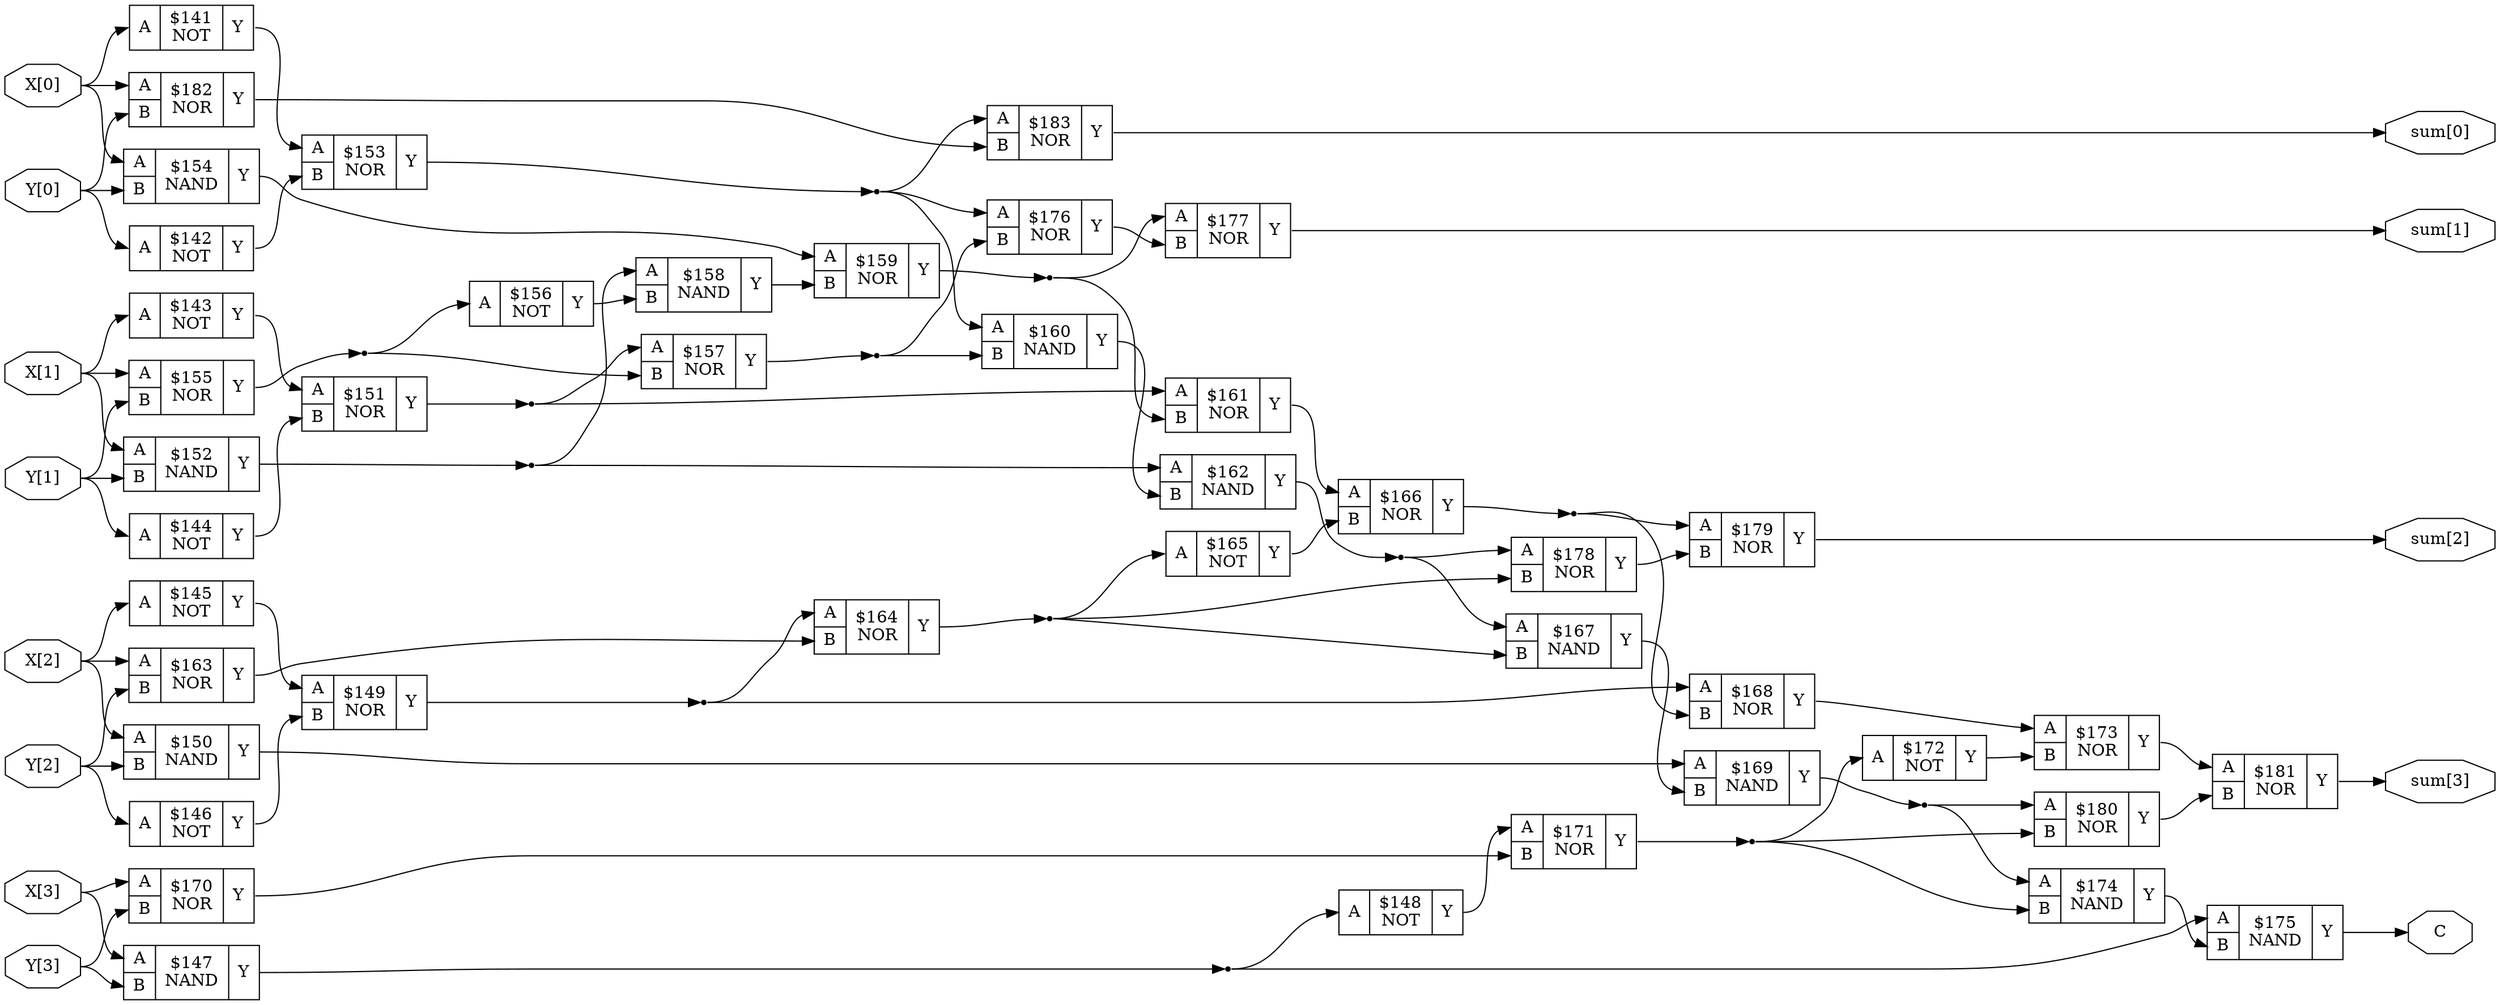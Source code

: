 digraph "add_4" {
rankdir="LR";
remincross=true;
n39 [ shape=octagon, label="C", color="black", fontcolor="black" ];
n40 [ shape=octagon, label="X[0]", color="black", fontcolor="black" ];
n41 [ shape=octagon, label="X[1]", color="black", fontcolor="black" ];
n42 [ shape=octagon, label="X[2]", color="black", fontcolor="black" ];
n43 [ shape=octagon, label="X[3]", color="black", fontcolor="black" ];
n44 [ shape=octagon, label="Y[0]", color="black", fontcolor="black" ];
n45 [ shape=octagon, label="Y[1]", color="black", fontcolor="black" ];
n46 [ shape=octagon, label="Y[2]", color="black", fontcolor="black" ];
n47 [ shape=octagon, label="Y[3]", color="black", fontcolor="black" ];
n48 [ shape=octagon, label="sum[0]", color="black", fontcolor="black" ];
n49 [ shape=octagon, label="sum[1]", color="black", fontcolor="black" ];
n50 [ shape=octagon, label="sum[2]", color="black", fontcolor="black" ];
n51 [ shape=octagon, label="sum[3]", color="black", fontcolor="black" ];
{ rank="source"; n40; n41; n42; n43; n44; n45; n46; n47;}
{ rank="sink"; n39; n48; n49; n50; n51;}
c54 [ shape=record, label="{{<p52> A}|$141\nNOT|{<p53> Y}}" ];
c55 [ shape=record, label="{{<p52> A}|$142\nNOT|{<p53> Y}}" ];
c56 [ shape=record, label="{{<p52> A}|$143\nNOT|{<p53> Y}}" ];
c57 [ shape=record, label="{{<p52> A}|$144\nNOT|{<p53> Y}}" ];
c58 [ shape=record, label="{{<p52> A}|$145\nNOT|{<p53> Y}}" ];
c59 [ shape=record, label="{{<p52> A}|$146\nNOT|{<p53> Y}}" ];
c61 [ shape=record, label="{{<p52> A|<p60> B}|$147\nNAND|{<p53> Y}}" ];
c62 [ shape=record, label="{{<p52> A}|$148\nNOT|{<p53> Y}}" ];
c63 [ shape=record, label="{{<p52> A|<p60> B}|$149\nNOR|{<p53> Y}}" ];
c64 [ shape=record, label="{{<p52> A|<p60> B}|$150\nNAND|{<p53> Y}}" ];
c65 [ shape=record, label="{{<p52> A|<p60> B}|$151\nNOR|{<p53> Y}}" ];
c66 [ shape=record, label="{{<p52> A|<p60> B}|$152\nNAND|{<p53> Y}}" ];
c67 [ shape=record, label="{{<p52> A|<p60> B}|$153\nNOR|{<p53> Y}}" ];
c68 [ shape=record, label="{{<p52> A|<p60> B}|$154\nNAND|{<p53> Y}}" ];
c69 [ shape=record, label="{{<p52> A|<p60> B}|$155\nNOR|{<p53> Y}}" ];
c70 [ shape=record, label="{{<p52> A}|$156\nNOT|{<p53> Y}}" ];
c71 [ shape=record, label="{{<p52> A|<p60> B}|$157\nNOR|{<p53> Y}}" ];
c72 [ shape=record, label="{{<p52> A|<p60> B}|$158\nNAND|{<p53> Y}}" ];
c73 [ shape=record, label="{{<p52> A|<p60> B}|$159\nNOR|{<p53> Y}}" ];
c74 [ shape=record, label="{{<p52> A|<p60> B}|$160\nNAND|{<p53> Y}}" ];
c75 [ shape=record, label="{{<p52> A|<p60> B}|$161\nNOR|{<p53> Y}}" ];
c76 [ shape=record, label="{{<p52> A|<p60> B}|$162\nNAND|{<p53> Y}}" ];
c77 [ shape=record, label="{{<p52> A|<p60> B}|$163\nNOR|{<p53> Y}}" ];
c78 [ shape=record, label="{{<p52> A|<p60> B}|$164\nNOR|{<p53> Y}}" ];
c79 [ shape=record, label="{{<p52> A}|$165\nNOT|{<p53> Y}}" ];
c80 [ shape=record, label="{{<p52> A|<p60> B}|$166\nNOR|{<p53> Y}}" ];
c81 [ shape=record, label="{{<p52> A|<p60> B}|$167\nNAND|{<p53> Y}}" ];
c82 [ shape=record, label="{{<p52> A|<p60> B}|$168\nNOR|{<p53> Y}}" ];
c83 [ shape=record, label="{{<p52> A|<p60> B}|$169\nNAND|{<p53> Y}}" ];
c84 [ shape=record, label="{{<p52> A|<p60> B}|$170\nNOR|{<p53> Y}}" ];
c85 [ shape=record, label="{{<p52> A|<p60> B}|$171\nNOR|{<p53> Y}}" ];
c86 [ shape=record, label="{{<p52> A}|$172\nNOT|{<p53> Y}}" ];
c87 [ shape=record, label="{{<p52> A|<p60> B}|$173\nNOR|{<p53> Y}}" ];
c88 [ shape=record, label="{{<p52> A|<p60> B}|$174\nNAND|{<p53> Y}}" ];
c89 [ shape=record, label="{{<p52> A|<p60> B}|$175\nNAND|{<p53> Y}}" ];
c90 [ shape=record, label="{{<p52> A|<p60> B}|$176\nNOR|{<p53> Y}}" ];
c91 [ shape=record, label="{{<p52> A|<p60> B}|$177\nNOR|{<p53> Y}}" ];
c92 [ shape=record, label="{{<p52> A|<p60> B}|$178\nNOR|{<p53> Y}}" ];
c93 [ shape=record, label="{{<p52> A|<p60> B}|$179\nNOR|{<p53> Y}}" ];
c94 [ shape=record, label="{{<p52> A|<p60> B}|$180\nNOR|{<p53> Y}}" ];
c95 [ shape=record, label="{{<p52> A|<p60> B}|$181\nNOR|{<p53> Y}}" ];
c96 [ shape=record, label="{{<p52> A|<p60> B}|$182\nNOR|{<p53> Y}}" ];
c97 [ shape=record, label="{{<p52> A|<p60> B}|$183\nNOR|{<p53> Y}}" ];
c54:p53:e -> c67:p52:w [color="black", label=""];
c64:p53:e -> c83:p52:w [color="black", label=""];
n11 [ shape=point ];
c65:p53:e -> n11:w [color="black", label=""];
n11:e -> c71:p52:w [color="black", label=""];
n11:e -> c75:p52:w [color="black", label=""];
n12 [ shape=point ];
c66:p53:e -> n12:w [color="black", label=""];
n12:e -> c72:p52:w [color="black", label=""];
n12:e -> c76:p52:w [color="black", label=""];
n13 [ shape=point ];
c67:p53:e -> n13:w [color="black", label=""];
n13:e -> c74:p52:w [color="black", label=""];
n13:e -> c90:p52:w [color="black", label=""];
n13:e -> c97:p52:w [color="black", label=""];
c68:p53:e -> c73:p52:w [color="black", label=""];
n15 [ shape=point ];
c69:p53:e -> n15:w [color="black", label=""];
n15:e -> c70:p52:w [color="black", label=""];
n15:e -> c71:p60:w [color="black", label=""];
c70:p53:e -> c72:p60:w [color="black", label=""];
n17 [ shape=point ];
c71:p53:e -> n17:w [color="black", label=""];
n17:e -> c74:p60:w [color="black", label=""];
n17:e -> c90:p60:w [color="black", label=""];
c72:p53:e -> c73:p60:w [color="black", label=""];
n19 [ shape=point ];
c73:p53:e -> n19:w [color="black", label=""];
n19:e -> c75:p60:w [color="black", label=""];
n19:e -> c91:p52:w [color="black", label=""];
c55:p53:e -> c67:p60:w [color="black", label=""];
c74:p53:e -> c76:p60:w [color="black", label=""];
c75:p53:e -> c80:p52:w [color="black", label=""];
n22 [ shape=point ];
c76:p53:e -> n22:w [color="black", label=""];
n22:e -> c81:p52:w [color="black", label=""];
n22:e -> c92:p52:w [color="black", label=""];
c77:p53:e -> c78:p60:w [color="black", label=""];
n24 [ shape=point ];
c78:p53:e -> n24:w [color="black", label=""];
n24:e -> c79:p52:w [color="black", label=""];
n24:e -> c81:p60:w [color="black", label=""];
n24:e -> c92:p60:w [color="black", label=""];
c79:p53:e -> c80:p60:w [color="black", label=""];
n26 [ shape=point ];
c80:p53:e -> n26:w [color="black", label=""];
n26:e -> c82:p60:w [color="black", label=""];
n26:e -> c93:p52:w [color="black", label=""];
c81:p53:e -> c83:p60:w [color="black", label=""];
c82:p53:e -> c87:p52:w [color="black", label=""];
n29 [ shape=point ];
c83:p53:e -> n29:w [color="black", label=""];
n29:e -> c88:p52:w [color="black", label=""];
n29:e -> c94:p52:w [color="black", label=""];
c56:p53:e -> c65:p52:w [color="black", label=""];
c84:p53:e -> c85:p60:w [color="black", label=""];
n31 [ shape=point ];
c85:p53:e -> n31:w [color="black", label=""];
n31:e -> c86:p52:w [color="black", label=""];
n31:e -> c88:p60:w [color="black", label=""];
n31:e -> c94:p60:w [color="black", label=""];
c86:p53:e -> c87:p60:w [color="black", label=""];
c87:p53:e -> c95:p52:w [color="black", label=""];
c88:p53:e -> c89:p60:w [color="black", label=""];
c90:p53:e -> c91:p60:w [color="black", label=""];
c92:p53:e -> c93:p60:w [color="black", label=""];
c94:p53:e -> c95:p60:w [color="black", label=""];
c96:p53:e -> c97:p60:w [color="black", label=""];
c89:p53:e -> n39:w [color="black", label=""];
c57:p53:e -> c65:p60:w [color="black", label=""];
n40:e -> c54:p52:w [color="black", label=""];
n40:e -> c68:p52:w [color="black", label=""];
n40:e -> c96:p52:w [color="black", label=""];
n41:e -> c56:p52:w [color="black", label=""];
n41:e -> c66:p52:w [color="black", label=""];
n41:e -> c69:p52:w [color="black", label=""];
n42:e -> c58:p52:w [color="black", label=""];
n42:e -> c64:p52:w [color="black", label=""];
n42:e -> c77:p52:w [color="black", label=""];
n43:e -> c61:p52:w [color="black", label=""];
n43:e -> c84:p52:w [color="black", label=""];
n44:e -> c55:p52:w [color="black", label=""];
n44:e -> c68:p60:w [color="black", label=""];
n44:e -> c96:p60:w [color="black", label=""];
n45:e -> c57:p52:w [color="black", label=""];
n45:e -> c66:p60:w [color="black", label=""];
n45:e -> c69:p60:w [color="black", label=""];
n46:e -> c59:p52:w [color="black", label=""];
n46:e -> c64:p60:w [color="black", label=""];
n46:e -> c77:p60:w [color="black", label=""];
n47:e -> c61:p60:w [color="black", label=""];
n47:e -> c84:p60:w [color="black", label=""];
c97:p53:e -> n48:w [color="black", label=""];
c91:p53:e -> n49:w [color="black", label=""];
c58:p53:e -> c63:p52:w [color="black", label=""];
c93:p53:e -> n50:w [color="black", label=""];
c95:p53:e -> n51:w [color="black", label=""];
c59:p53:e -> c63:p60:w [color="black", label=""];
n7 [ shape=point ];
c61:p53:e -> n7:w [color="black", label=""];
n7:e -> c62:p52:w [color="black", label=""];
n7:e -> c89:p52:w [color="black", label=""];
c62:p53:e -> c85:p52:w [color="black", label=""];
n9 [ shape=point ];
c63:p53:e -> n9:w [color="black", label=""];
n9:e -> c78:p52:w [color="black", label=""];
n9:e -> c82:p52:w [color="black", label=""];
}
